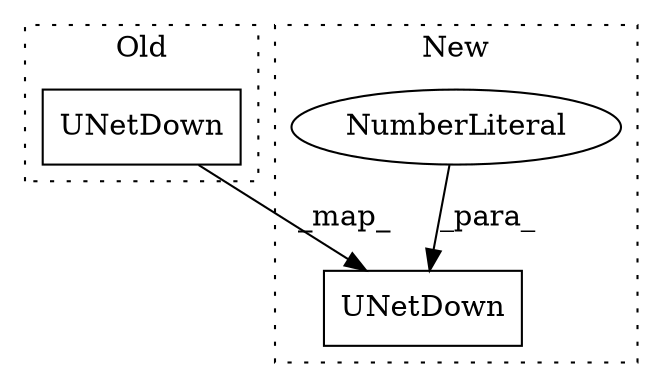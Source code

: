 digraph G {
subgraph cluster0 {
1 [label="UNetDown" a="32" s="1814,1830" l="9,1" shape="box"];
label = "Old";
style="dotted";
}
subgraph cluster1 {
2 [label="UNetDown" a="32" s="1784,1804" l="9,1" shape="box"];
3 [label="NumberLiteral" a="34" s="1801" l="3" shape="ellipse"];
label = "New";
style="dotted";
}
1 -> 2 [label="_map_"];
3 -> 2 [label="_para_"];
}